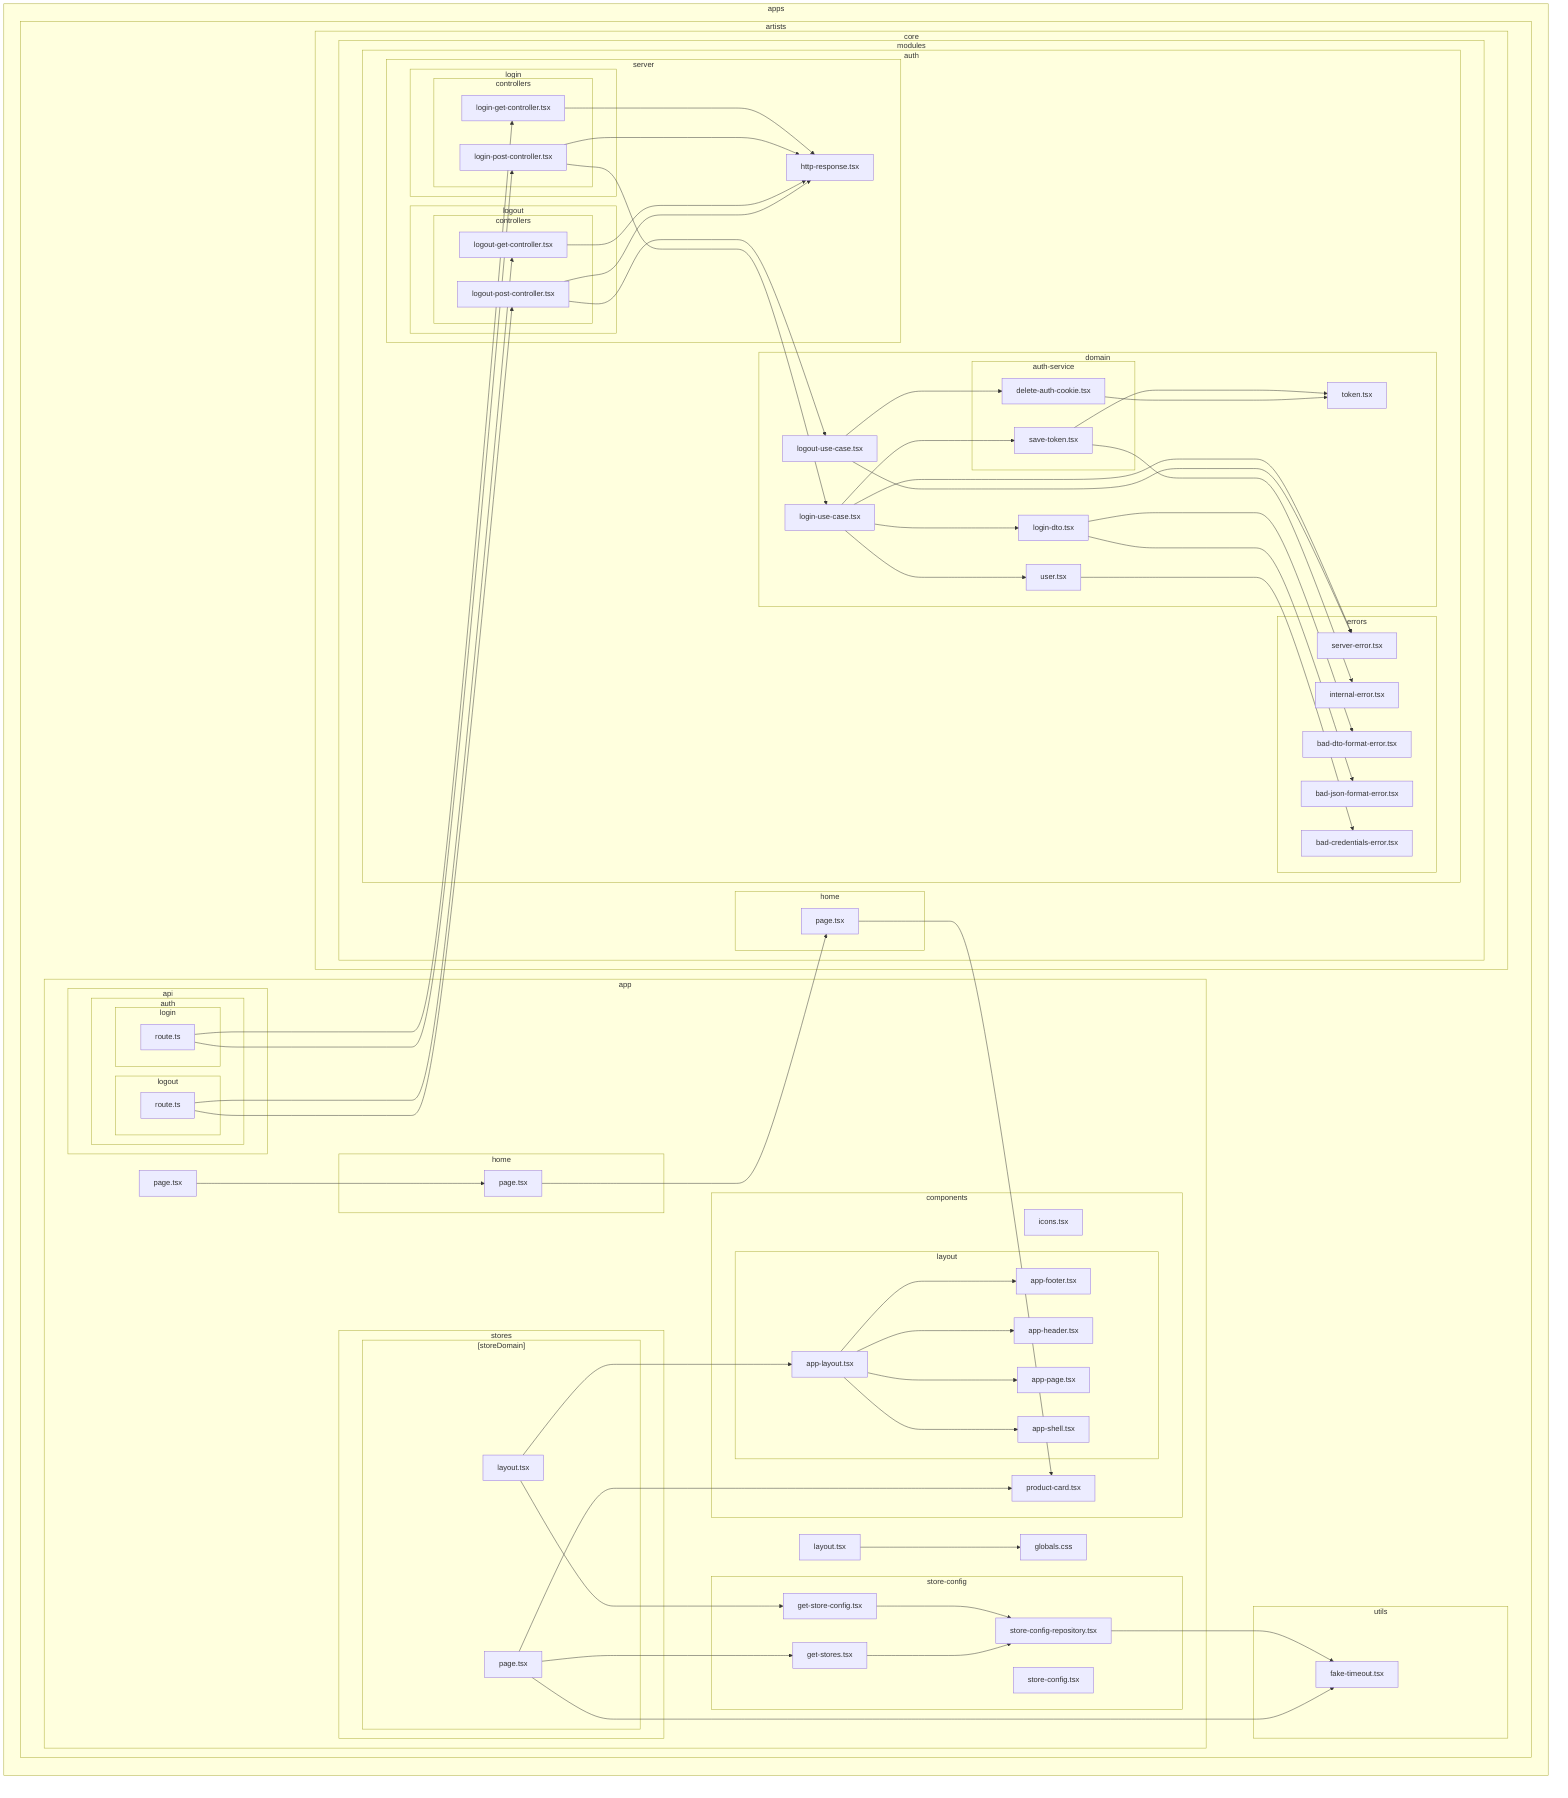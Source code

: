 flowchart LR

subgraph 0["apps"]
subgraph 1["artists"]
subgraph 2["app"]
subgraph 3["api"]
subgraph 4["auth"]
subgraph 5["login"]
6["route.ts"]
end
subgraph T["logout"]
U["route.ts"]
end
end
end
subgraph 11["components"]
12["icons.tsx"]
subgraph 13["layout"]
14["app-footer.tsx"]
15["app-header.tsx"]
16["app-layout.tsx"]
17["app-page.tsx"]
18["app-shell.tsx"]
end
19["product-card.tsx"]
end
subgraph 1A["home"]
1B["page.tsx"]
end
1E["layout.tsx"]
1F["globals.css"]
1G["page.tsx"]
subgraph 1H["store-config"]
1I["get-store-config.tsx"]
1J["store-config-repository.tsx"]
1M["get-stores.tsx"]
1N["store-config.tsx"]
end
subgraph 1O["stores"]
subgraph 1P["[storeDomain]"]
1Q["layout.tsx"]
1R["page.tsx"]
end
end
end
subgraph 7["core"]
subgraph 8["modules"]
subgraph 9["auth"]
subgraph A["server"]
subgraph B["login"]
subgraph C["controllers"]
D["login-get-controller.tsx"]
F["login-post-controller.tsx"]
end
end
E["http-response.tsx"]
subgraph V["logout"]
subgraph W["controllers"]
X["logout-get-controller.tsx"]
Y["logout-post-controller.tsx"]
end
end
end
subgraph G["domain"]
H["login-use-case.tsx"]
subgraph K["auth-service"]
L["save-token.tsx"]
10["delete-auth-cookie.tsx"]
end
N["token.tsx"]
O["login-dto.tsx"]
R["user.tsx"]
Z["logout-use-case.tsx"]
end
subgraph I["errors"]
J["server-error.tsx"]
M["internal-error.tsx"]
P["bad-dto-format-error.tsx"]
Q["bad-json-format-error.tsx"]
S["bad-credentials-error.tsx"]
end
end
subgraph 1C["home"]
1D["page.tsx"]
end
end
end
subgraph 1K["utils"]
1L["fake-timeout.tsx"]
end
end
end
6-->D
6-->F
D-->E
F-->H
F-->E
H-->J
H-->L
H-->O
H-->R
L-->M
L-->N
O-->P
O-->Q
R-->S
U-->X
U-->Y
X-->E
Y-->Z
Y-->E
Z-->J
Z-->10
10-->N
16-->14
16-->15
16-->17
16-->18
1B-->1D
1D-->19
1E-->1F
1G-->1B
1I-->1J
1J-->1L
1M-->1J
1Q-->16
1Q-->1I
1R-->1L
1R-->19
1R-->1M